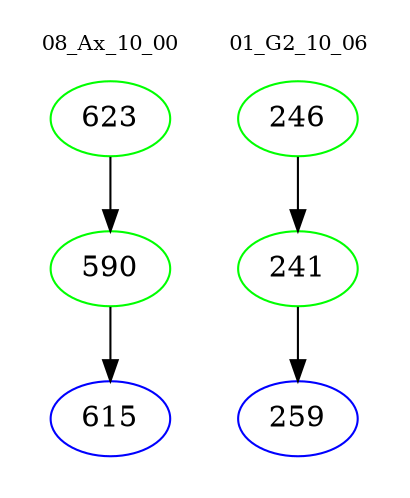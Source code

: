 digraph{
subgraph cluster_0 {
color = white
label = "08_Ax_10_00";
fontsize=10;
T0_623 [label="623", color="green"]
T0_623 -> T0_590 [color="black"]
T0_590 [label="590", color="green"]
T0_590 -> T0_615 [color="black"]
T0_615 [label="615", color="blue"]
}
subgraph cluster_1 {
color = white
label = "01_G2_10_06";
fontsize=10;
T1_246 [label="246", color="green"]
T1_246 -> T1_241 [color="black"]
T1_241 [label="241", color="green"]
T1_241 -> T1_259 [color="black"]
T1_259 [label="259", color="blue"]
}
}

